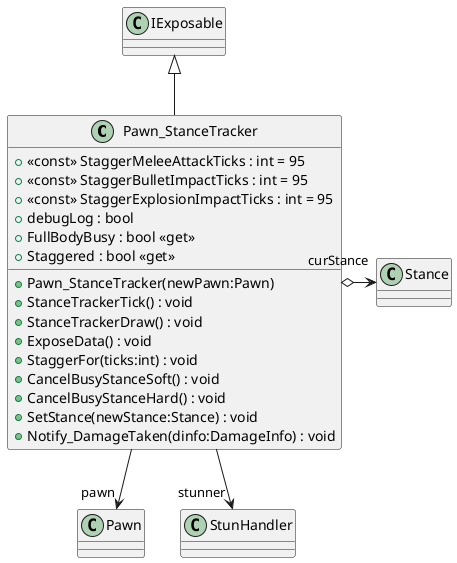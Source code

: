 @startuml
class Pawn_StanceTracker {
    + <<const>> StaggerMeleeAttackTicks : int = 95
    + <<const>> StaggerBulletImpactTicks : int = 95
    + <<const>> StaggerExplosionImpactTicks : int = 95
    + debugLog : bool
    + FullBodyBusy : bool <<get>>
    + Staggered : bool <<get>>
    + Pawn_StanceTracker(newPawn:Pawn)
    + StanceTrackerTick() : void
    + StanceTrackerDraw() : void
    + ExposeData() : void
    + StaggerFor(ticks:int) : void
    + CancelBusyStanceSoft() : void
    + CancelBusyStanceHard() : void
    + SetStance(newStance:Stance) : void
    + Notify_DamageTaken(dinfo:DamageInfo) : void
}
IExposable <|-- Pawn_StanceTracker
Pawn_StanceTracker --> "pawn" Pawn
Pawn_StanceTracker o-> "curStance" Stance
Pawn_StanceTracker --> "stunner" StunHandler
@enduml
